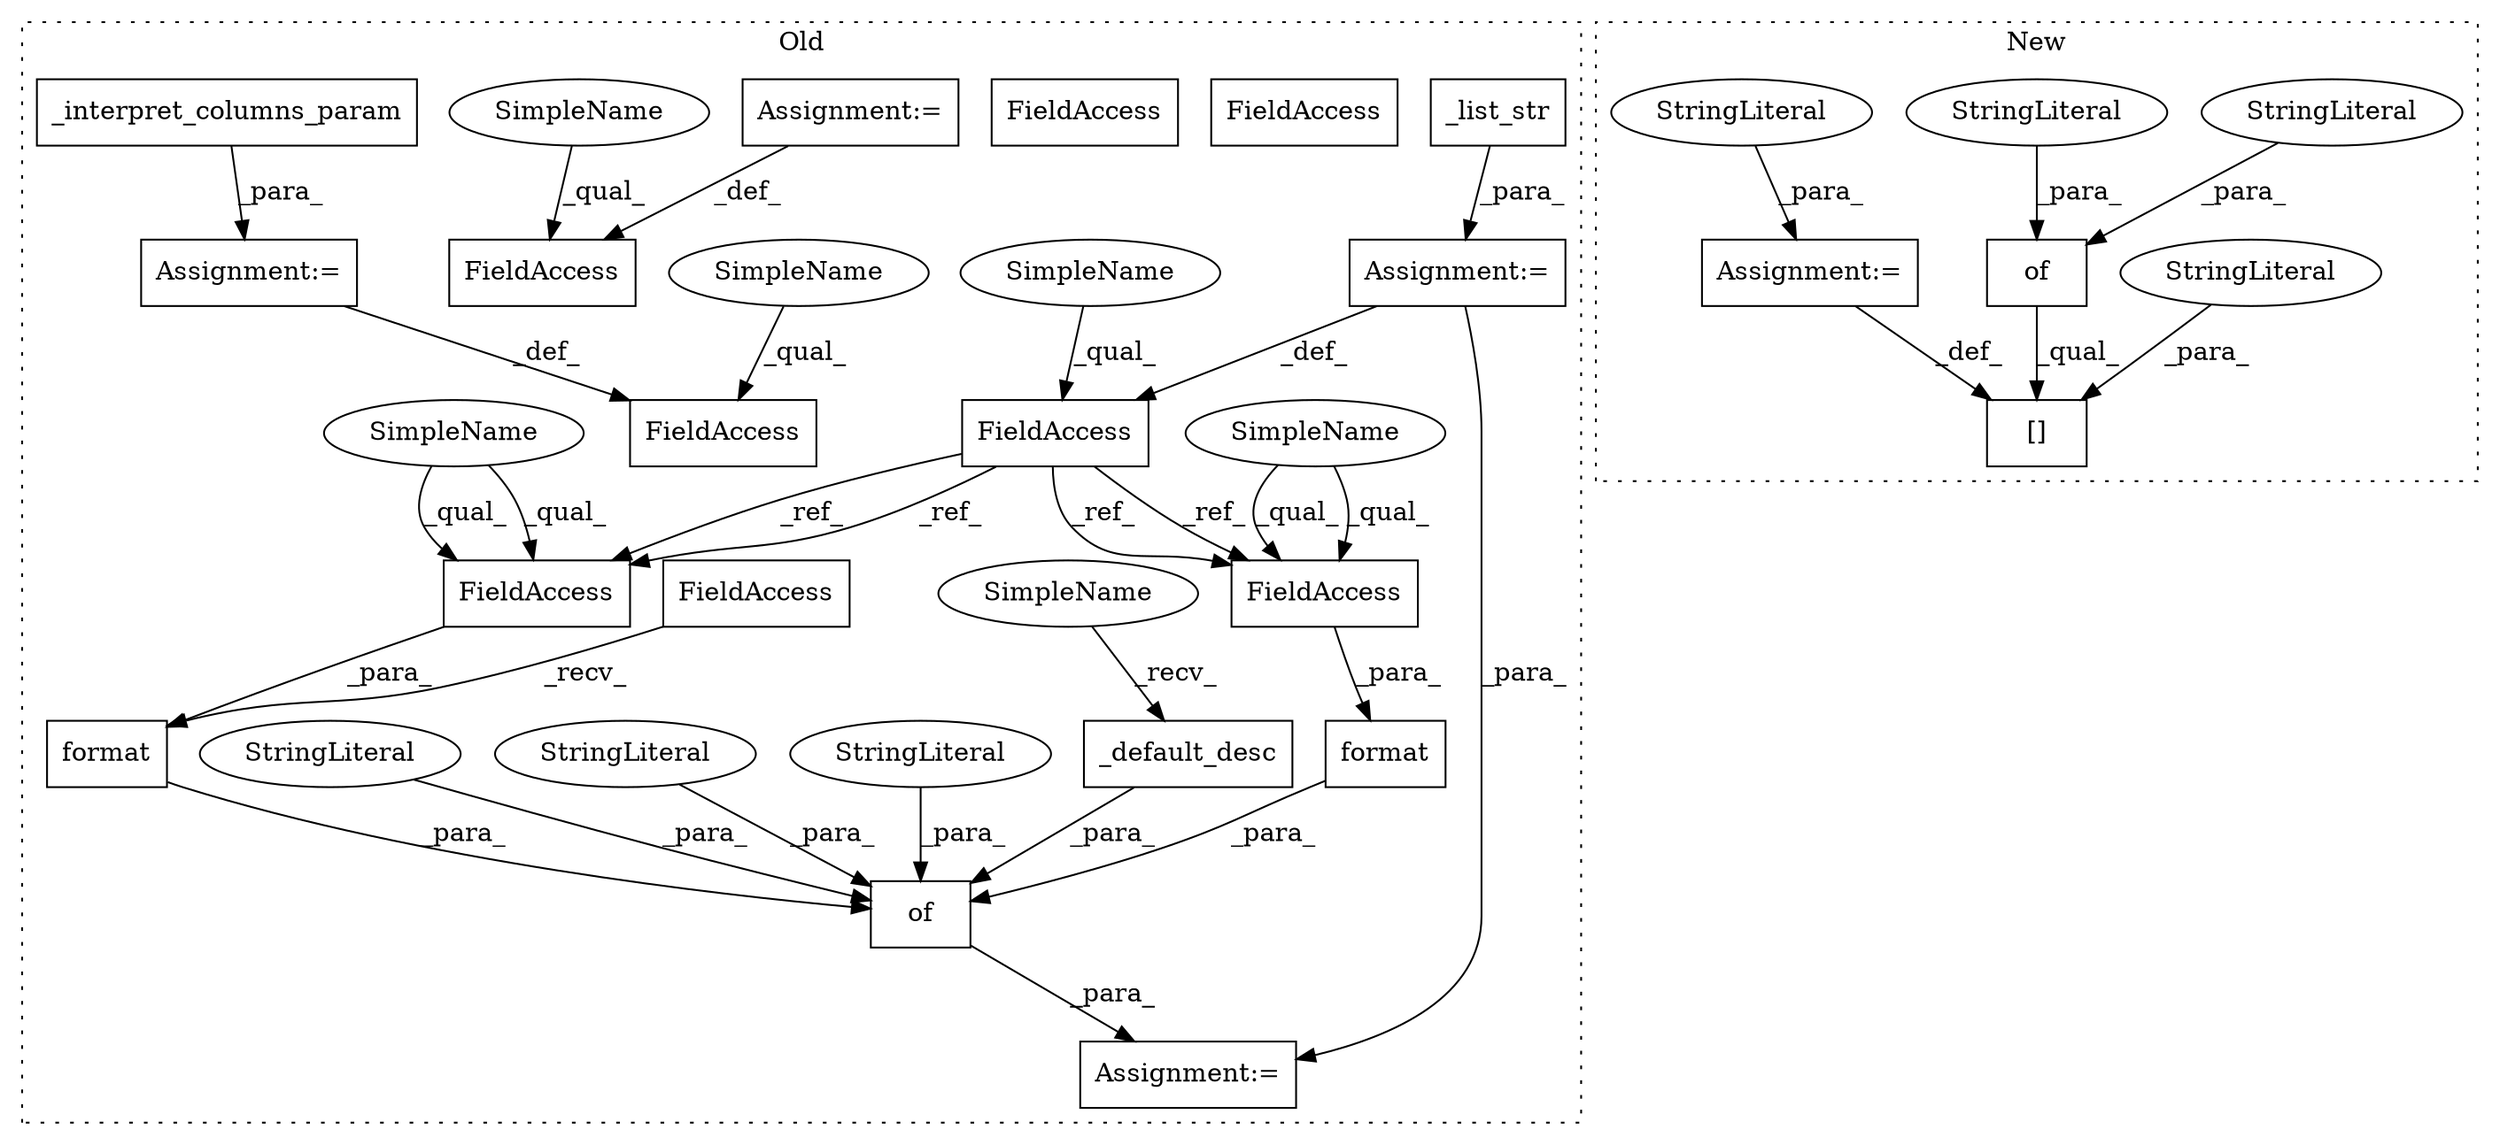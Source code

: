 digraph G {
subgraph cluster0 {
1 [label="_list_str" a="32" s="12024,12047" l="10,1" shape="box"];
3 [label="format" a="32" s="12448,12472" l="7,1" shape="box"];
6 [label="of" a="32" s="12408,12567" l="3,1" shape="box"];
7 [label="Assignment:=" a="7" s="12023" l="1" shape="box"];
9 [label="format" a="32" s="12514,12538" l="7,1" shape="box"];
10 [label="FieldAccess" a="22" s="12419" l="28" shape="box"];
12 [label="StringLiteral" a="45" s="12474" l="8" shape="ellipse"];
14 [label="StringLiteral" a="45" s="12540" l="6" shape="ellipse"];
15 [label="StringLiteral" a="45" s="12411" l="7" shape="ellipse"];
16 [label="Assignment:=" a="7" s="12403" l="1" shape="box"];
18 [label="FieldAccess" a="22" s="12521" l="17" shape="box"];
19 [label="FieldAccess" a="22" s="12006" l="17" shape="box"];
20 [label="FieldAccess" a="22" s="11342" l="13" shape="box"];
21 [label="FieldAccess" a="22" s="12455" l="17" shape="box"];
22 [label="FieldAccess" a="22" s="11297" l="13" shape="box"];
23 [label="_interpret_columns_param" a="32" s="11356,11388" l="25,1" shape="box"];
24 [label="_default_desc" a="32" s="12552" l="15" shape="box"];
25 [label="Assignment:=" a="7" s="11310" l="1" shape="box"];
26 [label="Assignment:=" a="7" s="11355" l="1" shape="box"];
27 [label="FieldAccess" a="22" s="12521" l="17" shape="box"];
28 [label="FieldAccess" a="22" s="12455" l="17" shape="box"];
29 [label="SimpleName" a="42" s="11342" l="4" shape="ellipse"];
30 [label="SimpleName" a="42" s="11297" l="4" shape="ellipse"];
31 [label="SimpleName" a="42" s="12006" l="4" shape="ellipse"];
32 [label="SimpleName" a="42" s="12455" l="4" shape="ellipse"];
33 [label="SimpleName" a="42" s="12521" l="4" shape="ellipse"];
34 [label="SimpleName" a="42" s="12547" l="4" shape="ellipse"];
label = "Old";
style="dotted";
}
subgraph cluster1 {
2 [label="[]" a="2" s="11094,11121" l="13,1" shape="box"];
4 [label="StringLiteral" a="45" s="11107" l="14" shape="ellipse"];
5 [label="of" a="32" s="10982,11054" l="3,1" shape="box"];
8 [label="Assignment:=" a="7" s="11122" l="1" shape="box"];
11 [label="StringLiteral" a="45" s="11015" l="39" shape="ellipse"];
13 [label="StringLiteral" a="45" s="10985" l="9" shape="ellipse"];
17 [label="StringLiteral" a="45" s="11123" l="5" shape="ellipse"];
label = "New";
style="dotted";
}
1 -> 7 [label="_para_"];
3 -> 6 [label="_para_"];
4 -> 2 [label="_para_"];
5 -> 2 [label="_qual_"];
6 -> 16 [label="_para_"];
7 -> 16 [label="_para_"];
7 -> 19 [label="_def_"];
8 -> 2 [label="_def_"];
9 -> 6 [label="_para_"];
10 -> 3 [label="_recv_"];
11 -> 5 [label="_para_"];
12 -> 6 [label="_para_"];
13 -> 5 [label="_para_"];
14 -> 6 [label="_para_"];
15 -> 6 [label="_para_"];
17 -> 8 [label="_para_"];
19 -> 27 [label="_ref_"];
19 -> 28 [label="_ref_"];
19 -> 28 [label="_ref_"];
19 -> 27 [label="_ref_"];
23 -> 26 [label="_para_"];
24 -> 6 [label="_para_"];
25 -> 22 [label="_def_"];
26 -> 20 [label="_def_"];
27 -> 9 [label="_para_"];
28 -> 3 [label="_para_"];
29 -> 20 [label="_qual_"];
30 -> 22 [label="_qual_"];
31 -> 19 [label="_qual_"];
32 -> 28 [label="_qual_"];
32 -> 28 [label="_qual_"];
33 -> 27 [label="_qual_"];
33 -> 27 [label="_qual_"];
34 -> 24 [label="_recv_"];
}
